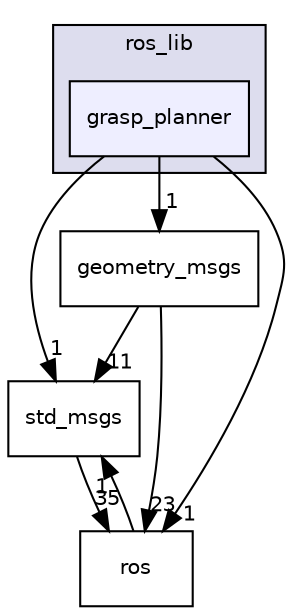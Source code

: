 digraph "grasp_planner" {
  compound=true
  node [ fontsize="10", fontname="Helvetica"];
  edge [ labelfontsize="10", labelfontname="Helvetica"];
  subgraph clusterdir_90717b3c677f611b706863d5c86b90c7 {
    graph [ bgcolor="#ddddee", pencolor="black", label="ros_lib" fontname="Helvetica", fontsize="10", URL="dir_90717b3c677f611b706863d5c86b90c7.html"]
  dir_e053d54cdbc4131a49f9edccd57e568f [shape=box, label="grasp_planner", style="filled", fillcolor="#eeeeff", pencolor="black", URL="dir_e053d54cdbc4131a49f9edccd57e568f.html"];
  }
  dir_f2816c854eb78437876b58f76ed52aaa [shape=box label="std_msgs" URL="dir_f2816c854eb78437876b58f76ed52aaa.html"];
  dir_5cfa40852cff5e6f0c90369dde4c23a1 [shape=box label="geometry_msgs" URL="dir_5cfa40852cff5e6f0c90369dde4c23a1.html"];
  dir_74fd674bff593b67d15dde07bcd4f8f8 [shape=box label="ros" URL="dir_74fd674bff593b67d15dde07bcd4f8f8.html"];
  dir_f2816c854eb78437876b58f76ed52aaa->dir_74fd674bff593b67d15dde07bcd4f8f8 [headlabel="35", labeldistance=1.5 headhref="dir_000012_000025.html"];
  dir_5cfa40852cff5e6f0c90369dde4c23a1->dir_f2816c854eb78437876b58f76ed52aaa [headlabel="11", labeldistance=1.5 headhref="dir_000043_000012.html"];
  dir_5cfa40852cff5e6f0c90369dde4c23a1->dir_74fd674bff593b67d15dde07bcd4f8f8 [headlabel="23", labeldistance=1.5 headhref="dir_000043_000025.html"];
  dir_74fd674bff593b67d15dde07bcd4f8f8->dir_f2816c854eb78437876b58f76ed52aaa [headlabel="1", labeldistance=1.5 headhref="dir_000025_000012.html"];
  dir_e053d54cdbc4131a49f9edccd57e568f->dir_f2816c854eb78437876b58f76ed52aaa [headlabel="1", labeldistance=1.5 headhref="dir_000042_000012.html"];
  dir_e053d54cdbc4131a49f9edccd57e568f->dir_5cfa40852cff5e6f0c90369dde4c23a1 [headlabel="1", labeldistance=1.5 headhref="dir_000042_000043.html"];
  dir_e053d54cdbc4131a49f9edccd57e568f->dir_74fd674bff593b67d15dde07bcd4f8f8 [headlabel="1", labeldistance=1.5 headhref="dir_000042_000025.html"];
}
